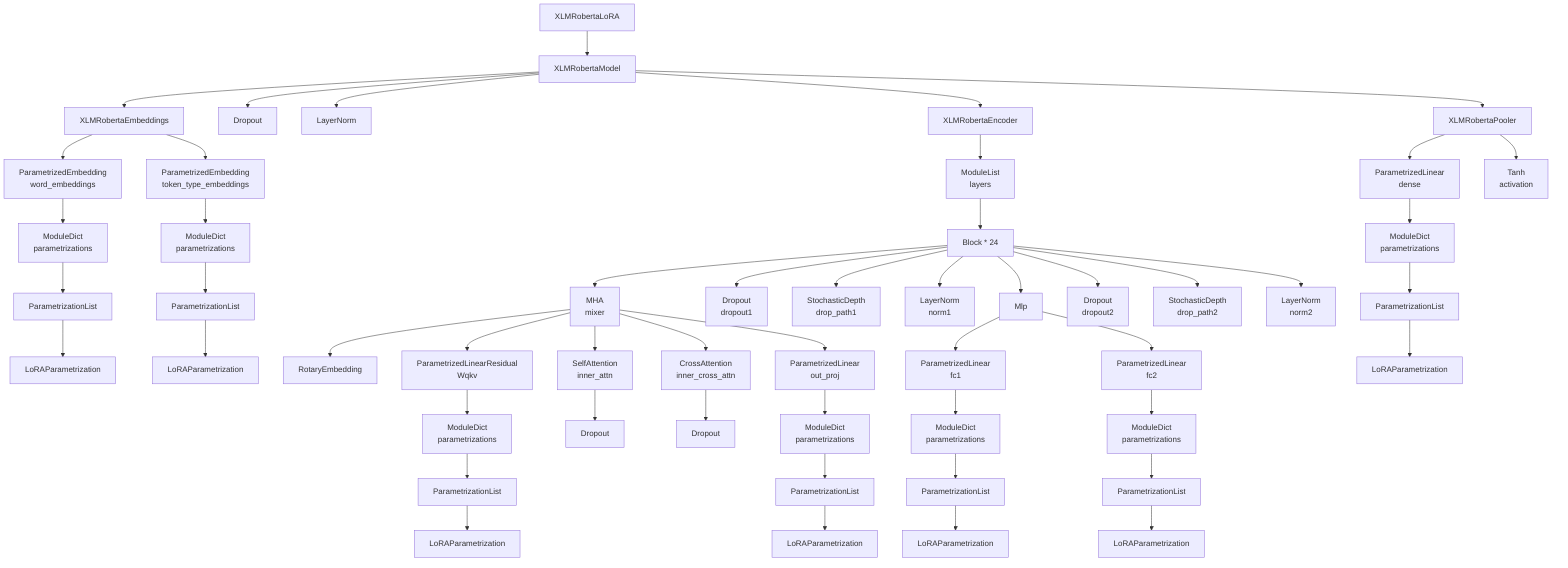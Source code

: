 graph TD
    A[XLMRobertaLoRA] --> B[XLMRobertaModel]
    B --> C[XLMRobertaEmbeddings]
    B --> D[Dropout]
    B --> E[LayerNorm]
    B --> F[XLMRobertaEncoder]
    B --> G[XLMRobertaPooler]
    
    C --> C1[ParametrizedEmbedding\nword_embeddings]
    C --> C2[ParametrizedEmbedding\ntoken_type_embeddings]
    C1 --> C1A[ModuleDict\nparametrizations]
    C2 --> C2A[ModuleDict\nparametrizations]
    C1A --> C1B[ParametrizationList]
    C2A --> C2B[ParametrizationList]
    C1B --> C1C[LoRAParametrization]
    C2B --> C2C[LoRAParametrization]
    
    F --> F1[ModuleList\nlayers]
    F1 --> F2[Block * 24]
    
    F2 --> F2A[MHA\nmixer]
    F2 --> F2B[Dropout\ndropout1]
    F2 --> F2C[StochasticDepth\ndrop_path1]
    F2 --> F2D[LayerNorm\nnorm1]
    F2 --> F2E[Mlp]
    F2 --> F2F[Dropout\ndropout2]
    F2 --> F2G[StochasticDepth\ndrop_path2]
    F2 --> F2H[LayerNorm\nnorm2]
    
    F2A --> F2A1[RotaryEmbedding]
    F2A --> F2A2[ParametrizedLinearResidual\nWqkv]
    F2A --> F2A3[SelfAttention\ninner_attn]
    F2A --> F2A4[CrossAttention\ninner_cross_attn]
    F2A --> F2A5[ParametrizedLinear\nout_proj]
    
    F2A2 --> F2A2A[ModuleDict\nparametrizations]
    F2A2A --> F2A2B[ParametrizationList]
    F2A2B --> F2A2C[LoRAParametrization]
    
    F2A3 --> F2A3A[Dropout]
    F2A4 --> F2A4A[Dropout]
    
    F2A5 --> F2A5A[ModuleDict\nparametrizations]
    F2A5A --> F2A5B[ParametrizationList]
    F2A5B --> F2A5C[LoRAParametrization]
    
    F2E --> F2E1[ParametrizedLinear\nfc1]
    F2E --> F2E2[ParametrizedLinear\nfc2]
    
    F2E1 --> F2E1A[ModuleDict\nparametrizations]
    F2E1A --> F2E1B[ParametrizationList]
    F2E1B --> F2E1C[LoRAParametrization]
    
    F2E2 --> F2E2A[ModuleDict\nparametrizations]
    F2E2A --> F2E2B[ParametrizationList]
    F2E2B --> F2E2C[LoRAParametrization]
    
    G --> G1[ParametrizedLinear\ndense]
    G --> G2[Tanh\nactivation]
    
    G1 --> G1A[ModuleDict\nparametrizations]
    G1A --> G1B[ParametrizationList]
    G1B --> G1C[LoRAParametrization]